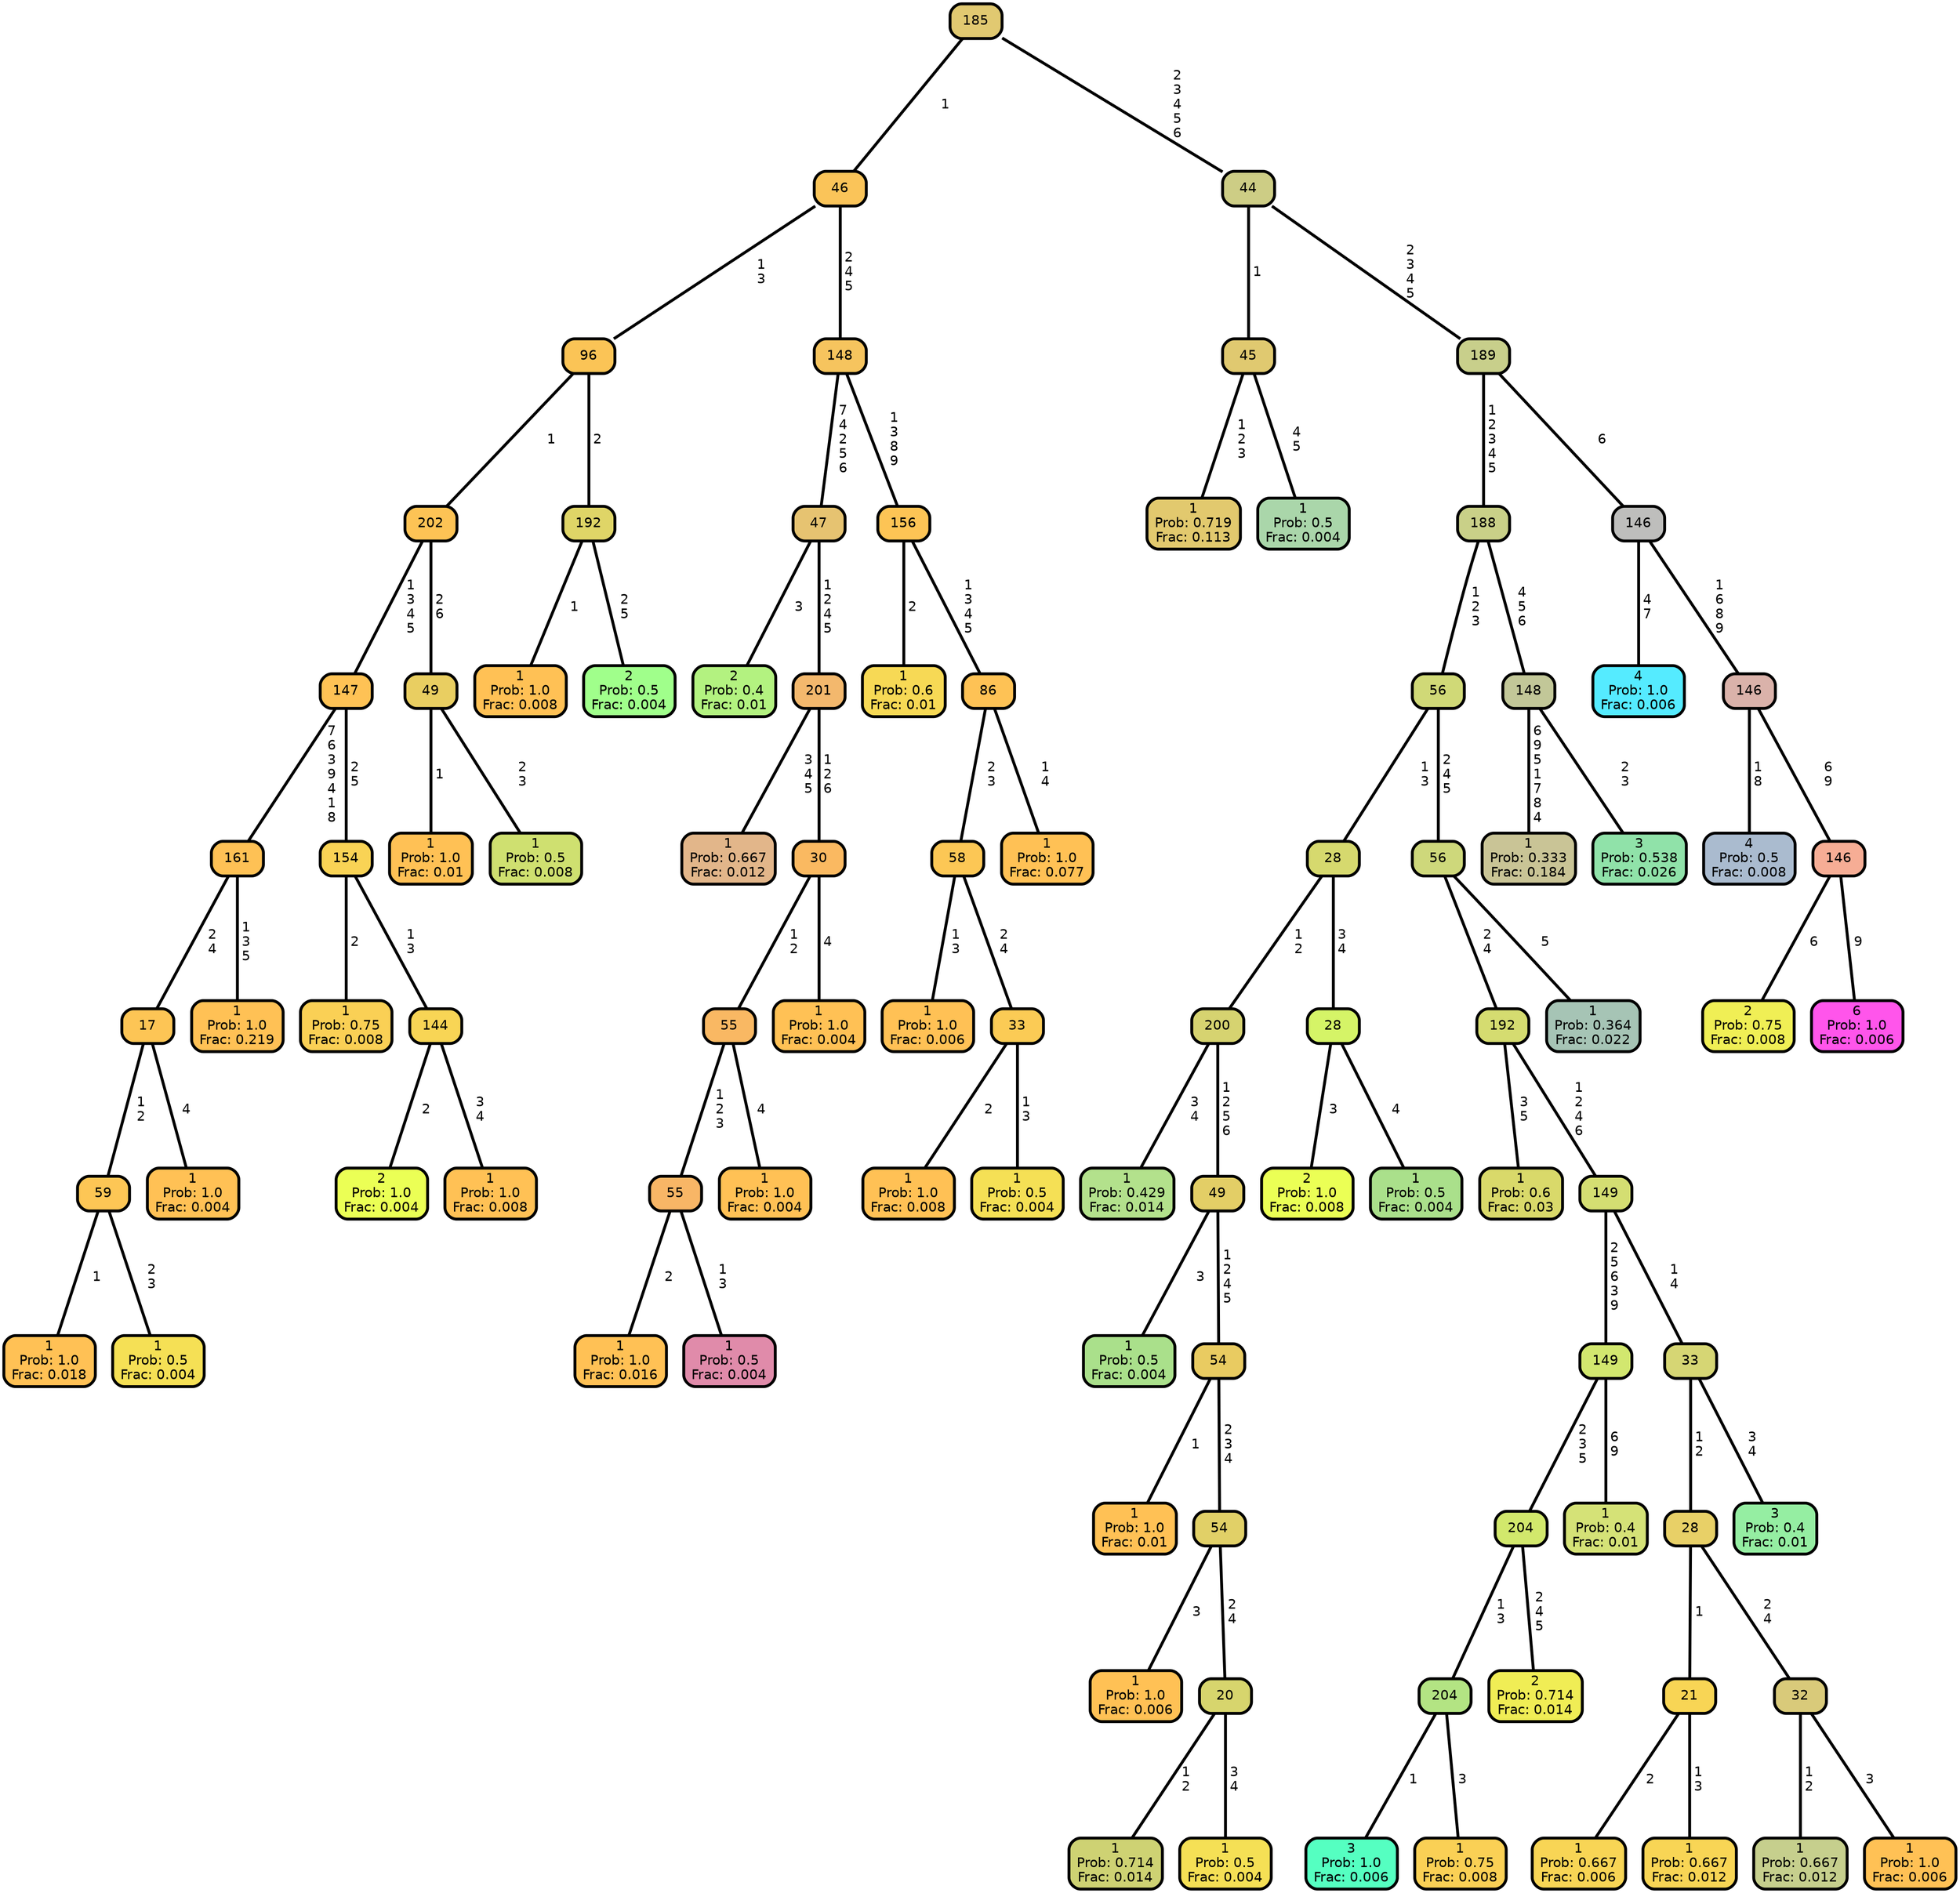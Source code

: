 graph Tree {
node [shape=box, style="filled, rounded",color="black",penwidth="3",fontcolor="black",                 fontname=helvetica] ;
graph [ranksep="0 equally", splines=straight,                 bgcolor=transparent, dpi=200] ;
edge [fontname=helvetica, color=black] ;
0 [label="1
Prob: 1.0
Frac: 0.018", fillcolor="#ffc155"] ;
1 [label="59", fillcolor="#fdc655"] ;
2 [label="1
Prob: 0.5
Frac: 0.004", fillcolor="#f5e055"] ;
3 [label="17", fillcolor="#fdc555"] ;
4 [label="1
Prob: 1.0
Frac: 0.004", fillcolor="#ffc155"] ;
5 [label="161", fillcolor="#fec155"] ;
6 [label="1
Prob: 1.0
Frac: 0.219", fillcolor="#ffc155"] ;
7 [label="147", fillcolor="#fec255"] ;
8 [label="1
Prob: 0.75
Frac: 0.008", fillcolor="#fad055"] ;
9 [label="154", fillcolor="#f9d355"] ;
10 [label="2
Prob: 1.0
Frac: 0.004", fillcolor="#ebff55"] ;
11 [label="144", fillcolor="#f8d555"] ;
12 [label="1
Prob: 1.0
Frac: 0.008", fillcolor="#ffc155"] ;
13 [label="202", fillcolor="#fdc355"] ;
14 [label="1
Prob: 1.0
Frac: 0.01", fillcolor="#ffc155"] ;
15 [label="49", fillcolor="#e9ce61"] ;
16 [label="1
Prob: 0.5
Frac: 0.008", fillcolor="#cfe070"] ;
17 [label="96", fillcolor="#fbc456"] ;
18 [label="1
Prob: 1.0
Frac: 0.008", fillcolor="#ffc155"] ;
19 [label="192", fillcolor="#dfd567"] ;
20 [label="2
Prob: 0.5
Frac: 0.004", fillcolor="#a0ff8b"] ;
21 [label="46", fillcolor="#fac459"] ;
22 [label="2
Prob: 0.4
Frac: 0.01", fillcolor="#b3f280"] ;
23 [label="47", fillcolor="#e6c371"] ;
24 [label="1
Prob: 0.667
Frac: 0.012", fillcolor="#e2b68a"] ;
25 [label="201", fillcolor="#f3b86d"] ;
26 [label="1
Prob: 1.0
Frac: 0.016", fillcolor="#ffc155"] ;
27 [label="55", fillcolor="#f8b666"] ;
28 [label="1
Prob: 0.5
Frac: 0.004", fillcolor="#e08baa"] ;
29 [label="55", fillcolor="#f9b863"] ;
30 [label="1
Prob: 1.0
Frac: 0.004", fillcolor="#ffc155"] ;
31 [label="30", fillcolor="#fab961"] ;
32 [label="1
Prob: 1.0
Frac: 0.004", fillcolor="#ffc155"] ;
33 [label="148", fillcolor="#f6c45e"] ;
34 [label="1
Prob: 0.6
Frac: 0.01", fillcolor="#f7d955"] ;
35 [label="156", fillcolor="#fdc455"] ;
36 [label="1
Prob: 1.0
Frac: 0.006", fillcolor="#ffc155"] ;
37 [label="58", fillcolor="#fcc755"] ;
38 [label="1
Prob: 1.0
Frac: 0.008", fillcolor="#ffc155"] ;
39 [label="33", fillcolor="#fbcb55"] ;
40 [label="1
Prob: 0.5
Frac: 0.004", fillcolor="#f5e055"] ;
41 [label="86", fillcolor="#fec255"] ;
42 [label="1
Prob: 1.0
Frac: 0.077", fillcolor="#ffc155"] ;
43 [label="185", fillcolor="#e1c971"] ;
44 [label="1
Prob: 0.719
Frac: 0.113", fillcolor="#e2c96e"] ;
45 [label="45", fillcolor="#e0c970"] ;
46 [label="1
Prob: 0.5
Frac: 0.004", fillcolor="#aad6aa"] ;
47 [label="44", fillcolor="#cdcd85"] ;
48 [label="1
Prob: 0.429
Frac: 0.014", fillcolor="#b3e18c"] ;
49 [label="200", fillcolor="#d6d370"] ;
50 [label="1
Prob: 0.5
Frac: 0.004", fillcolor="#aae08b"] ;
51 [label="49", fillcolor="#e3ce66"] ;
52 [label="1
Prob: 1.0
Frac: 0.01", fillcolor="#ffc155"] ;
53 [label="54", fillcolor="#e9cb61"] ;
54 [label="1
Prob: 1.0
Frac: 0.006", fillcolor="#ffc155"] ;
55 [label="54", fillcolor="#e1d067"] ;
56 [label="1
Prob: 0.714
Frac: 0.014", fillcolor="#ced273"] ;
57 [label="20", fillcolor="#d7d56d"] ;
58 [label="1
Prob: 0.5
Frac: 0.004", fillcolor="#f5e055"] ;
59 [label="28", fillcolor="#d6d96e"] ;
60 [label="2
Prob: 1.0
Frac: 0.008", fillcolor="#ebff55"] ;
61 [label="28", fillcolor="#d5f467"] ;
62 [label="1
Prob: 0.5
Frac: 0.004", fillcolor="#aae08b"] ;
63 [label="56", fillcolor="#d0d977"] ;
64 [label="1
Prob: 0.6
Frac: 0.03", fillcolor="#d9d96a"] ;
65 [label="192", fillcolor="#d5dc70"] ;
66 [label="3
Prob: 1.0
Frac: 0.006", fillcolor="#55ffc1"] ;
67 [label="204", fillcolor="#b3e483"] ;
68 [label="1
Prob: 0.75
Frac: 0.008", fillcolor="#fad055"] ;
69 [label="204", fillcolor="#d2e86c"] ;
70 [label="2
Prob: 0.714
Frac: 0.014", fillcolor="#f0ed55"] ;
71 [label="149", fillcolor="#d2e76f"] ;
72 [label="1
Prob: 0.4
Frac: 0.01", fillcolor="#d5e277"] ;
73 [label="149", fillcolor="#d4de72"] ;
74 [label="1
Prob: 0.667
Frac: 0.006", fillcolor="#f8d555"] ;
75 [label="21", fillcolor="#f8d555"] ;
76 [label="1
Prob: 0.667
Frac: 0.012", fillcolor="#f8d555"] ;
77 [label="28", fillcolor="#e8d067"] ;
78 [label="1
Prob: 0.667
Frac: 0.012", fillcolor="#c6cf8d"] ;
79 [label="32", fillcolor="#d9ca7a"] ;
80 [label="1
Prob: 1.0
Frac: 0.006", fillcolor="#ffc155"] ;
81 [label="33", fillcolor="#d6d674"] ;
82 [label="3
Prob: 0.4
Frac: 0.01", fillcolor="#95eea2"] ;
83 [label="56", fillcolor="#ced87b"] ;
84 [label="1
Prob: 0.364
Frac: 0.022", fillcolor="#a6c4b5"] ;
85 [label="188", fillcolor="#c9d088"] ;
86 [label="1
Prob: 0.333
Frac: 0.184", fillcolor="#c9c496"] ;
87 [label="148", fillcolor="#c2c798"] ;
88 [label="3
Prob: 0.538
Frac: 0.026", fillcolor="#90e2a9"] ;
89 [label="189", fillcolor="#c8cf8b"] ;
90 [label="4
Prob: 1.0
Frac: 0.006", fillcolor="#55ebff"] ;
91 [label="146", fillcolor="#bebebc"] ;
92 [label="4
Prob: 0.5
Frac: 0.008", fillcolor="#aabbcf"] ;
93 [label="146", fillcolor="#dab2aa"] ;
94 [label="2
Prob: 0.75
Frac: 0.008", fillcolor="#f0ef55"] ;
95 [label="146", fillcolor="#f6ad95"] ;
96 [label="6
Prob: 1.0
Frac: 0.006", fillcolor="#ff55eb"] ;
1 -- 0 [label=" 1",penwidth=3] ;
1 -- 2 [label=" 2\n 3",penwidth=3] ;
3 -- 1 [label=" 1\n 2",penwidth=3] ;
3 -- 4 [label=" 4",penwidth=3] ;
5 -- 3 [label=" 2\n 4",penwidth=3] ;
5 -- 6 [label=" 1\n 3\n 5",penwidth=3] ;
7 -- 5 [label=" 7\n 6\n 3\n 9\n 4\n 1\n 8",penwidth=3] ;
7 -- 9 [label=" 2\n 5",penwidth=3] ;
9 -- 8 [label=" 2",penwidth=3] ;
9 -- 11 [label=" 1\n 3",penwidth=3] ;
11 -- 10 [label=" 2",penwidth=3] ;
11 -- 12 [label=" 3\n 4",penwidth=3] ;
13 -- 7 [label=" 1\n 3\n 4\n 5",penwidth=3] ;
13 -- 15 [label=" 2\n 6",penwidth=3] ;
15 -- 14 [label=" 1",penwidth=3] ;
15 -- 16 [label=" 2\n 3",penwidth=3] ;
17 -- 13 [label=" 1",penwidth=3] ;
17 -- 19 [label=" 2",penwidth=3] ;
19 -- 18 [label=" 1",penwidth=3] ;
19 -- 20 [label=" 2\n 5",penwidth=3] ;
21 -- 17 [label=" 1\n 3",penwidth=3] ;
21 -- 33 [label=" 2\n 4\n 5",penwidth=3] ;
23 -- 22 [label=" 3",penwidth=3] ;
23 -- 25 [label=" 1\n 2\n 4\n 5",penwidth=3] ;
25 -- 24 [label=" 3\n 4\n 5",penwidth=3] ;
25 -- 31 [label=" 1\n 2\n 6",penwidth=3] ;
27 -- 26 [label=" 2",penwidth=3] ;
27 -- 28 [label=" 1\n 3",penwidth=3] ;
29 -- 27 [label=" 1\n 2\n 3",penwidth=3] ;
29 -- 30 [label=" 4",penwidth=3] ;
31 -- 29 [label=" 1\n 2",penwidth=3] ;
31 -- 32 [label=" 4",penwidth=3] ;
33 -- 23 [label=" 7\n 4\n 2\n 5\n 6",penwidth=3] ;
33 -- 35 [label=" 1\n 3\n 8\n 9",penwidth=3] ;
35 -- 34 [label=" 2",penwidth=3] ;
35 -- 41 [label=" 1\n 3\n 4\n 5",penwidth=3] ;
37 -- 36 [label=" 1\n 3",penwidth=3] ;
37 -- 39 [label=" 2\n 4",penwidth=3] ;
39 -- 38 [label=" 2",penwidth=3] ;
39 -- 40 [label=" 1\n 3",penwidth=3] ;
41 -- 37 [label=" 2\n 3",penwidth=3] ;
41 -- 42 [label=" 1\n 4",penwidth=3] ;
43 -- 21 [label=" 1",penwidth=3] ;
43 -- 47 [label=" 2\n 3\n 4\n 5\n 6",penwidth=3] ;
45 -- 44 [label=" 1\n 2\n 3",penwidth=3] ;
45 -- 46 [label=" 4\n 5",penwidth=3] ;
47 -- 45 [label=" 1",penwidth=3] ;
47 -- 89 [label=" 2\n 3\n 4\n 5",penwidth=3] ;
49 -- 48 [label=" 3\n 4",penwidth=3] ;
49 -- 51 [label=" 1\n 2\n 5\n 6",penwidth=3] ;
51 -- 50 [label=" 3",penwidth=3] ;
51 -- 53 [label=" 1\n 2\n 4\n 5",penwidth=3] ;
53 -- 52 [label=" 1",penwidth=3] ;
53 -- 55 [label=" 2\n 3\n 4",penwidth=3] ;
55 -- 54 [label=" 3",penwidth=3] ;
55 -- 57 [label=" 2\n 4",penwidth=3] ;
57 -- 56 [label=" 1\n 2",penwidth=3] ;
57 -- 58 [label=" 3\n 4",penwidth=3] ;
59 -- 49 [label=" 1\n 2",penwidth=3] ;
59 -- 61 [label=" 3\n 4",penwidth=3] ;
61 -- 60 [label=" 3",penwidth=3] ;
61 -- 62 [label=" 4",penwidth=3] ;
63 -- 59 [label=" 1\n 3",penwidth=3] ;
63 -- 83 [label=" 2\n 4\n 5",penwidth=3] ;
65 -- 64 [label=" 3\n 5",penwidth=3] ;
65 -- 73 [label=" 1\n 2\n 4\n 6",penwidth=3] ;
67 -- 66 [label=" 1",penwidth=3] ;
67 -- 68 [label=" 3",penwidth=3] ;
69 -- 67 [label=" 1\n 3",penwidth=3] ;
69 -- 70 [label=" 2\n 4\n 5",penwidth=3] ;
71 -- 69 [label=" 2\n 3\n 5",penwidth=3] ;
71 -- 72 [label=" 6\n 9",penwidth=3] ;
73 -- 71 [label=" 2\n 5\n 6\n 3\n 9",penwidth=3] ;
73 -- 81 [label=" 1\n 4",penwidth=3] ;
75 -- 74 [label=" 2",penwidth=3] ;
75 -- 76 [label=" 1\n 3",penwidth=3] ;
77 -- 75 [label=" 1",penwidth=3] ;
77 -- 79 [label=" 2\n 4",penwidth=3] ;
79 -- 78 [label=" 1\n 2",penwidth=3] ;
79 -- 80 [label=" 3",penwidth=3] ;
81 -- 77 [label=" 1\n 2",penwidth=3] ;
81 -- 82 [label=" 3\n 4",penwidth=3] ;
83 -- 65 [label=" 2\n 4",penwidth=3] ;
83 -- 84 [label=" 5",penwidth=3] ;
85 -- 63 [label=" 1\n 2\n 3",penwidth=3] ;
85 -- 87 [label=" 4\n 5\n 6",penwidth=3] ;
87 -- 86 [label=" 6\n 9\n 5\n 1\n 7\n 8\n 4",penwidth=3] ;
87 -- 88 [label=" 2\n 3",penwidth=3] ;
89 -- 85 [label=" 1\n 2\n 3\n 4\n 5",penwidth=3] ;
89 -- 91 [label=" 6",penwidth=3] ;
91 -- 90 [label=" 4\n 7",penwidth=3] ;
91 -- 93 [label=" 1\n 6\n 8\n 9",penwidth=3] ;
93 -- 92 [label=" 1\n 8",penwidth=3] ;
93 -- 95 [label=" 6\n 9",penwidth=3] ;
95 -- 94 [label=" 6",penwidth=3] ;
95 -- 96 [label=" 9",penwidth=3] ;
{rank = same;}}